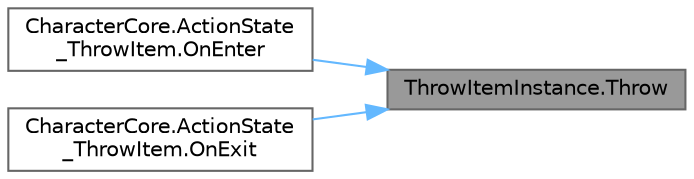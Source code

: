 digraph "ThrowItemInstance.Throw"
{
 // LATEX_PDF_SIZE
  bgcolor="transparent";
  edge [fontname=Helvetica,fontsize=10,labelfontname=Helvetica,labelfontsize=10];
  node [fontname=Helvetica,fontsize=10,shape=box,height=0.2,width=0.4];
  rankdir="RL";
  Node1 [id="Node000001",label="ThrowItemInstance.Throw",height=0.2,width=0.4,color="gray40", fillcolor="grey60", style="filled", fontcolor="black",tooltip=" "];
  Node1 -> Node2 [id="edge1_Node000001_Node000002",dir="back",color="steelblue1",style="solid",tooltip=" "];
  Node2 [id="Node000002",label="CharacterCore.ActionState\l_ThrowItem.OnEnter",height=0.2,width=0.4,color="grey40", fillcolor="white", style="filled",URL="$class_character_core_1_1_action_state___throw_item.html#a64473bc43145cbc1fb7d5417b66d1f58",tooltip=" "];
  Node1 -> Node3 [id="edge2_Node000001_Node000003",dir="back",color="steelblue1",style="solid",tooltip=" "];
  Node3 [id="Node000003",label="CharacterCore.ActionState\l_ThrowItem.OnExit",height=0.2,width=0.4,color="grey40", fillcolor="white", style="filled",URL="$class_character_core_1_1_action_state___throw_item.html#a866ee4ec4d60d256d1a28a376ece142f",tooltip=" "];
}
